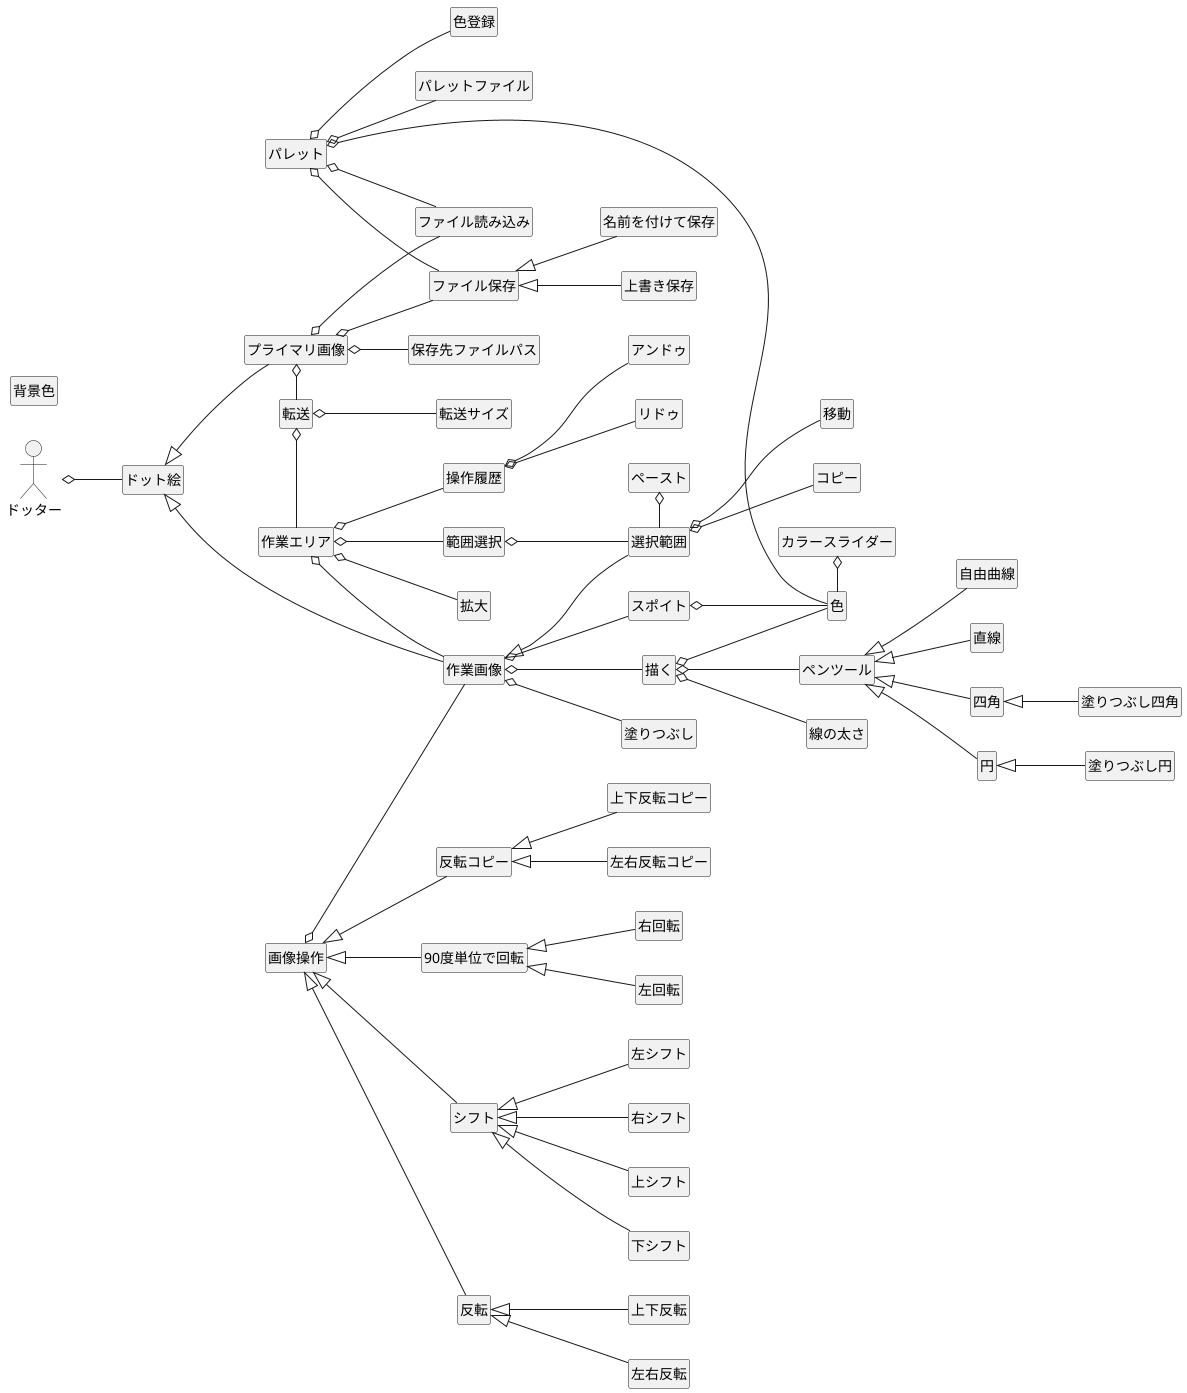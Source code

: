 @startuml
left to right direction

hide circle
hide methods
hide members

mix_actor ドッター

class 色
class カラースライダー
カラースライダー o- 色

class パレット
パレット o- 色
class 色登録
パレット o-- 色登録
class パレットファイル
class ファイル読み込み
パレット o-- ファイル読み込み
class ファイル保存
パレット o-- ファイル保存
パレット o-- パレットファイル

class ドット絵

class プライマリ画像 extends ドット絵
class 保存先ファイルパス
プライマリ画像 o-- 保存先ファイルパス
プライマリ画像 o-- ファイル読み込み
class 転送
プライマリ画像 o- 転送
class 転送サイズ
転送 o-- 転送サイズ
class 作業エリア
作業エリア o-- 作業画像
class 拡大
作業エリア o-- 拡大
class 操作履歴
作業エリア o-- 操作履歴
操作履歴 o-- アンドゥ
操作履歴 o-- リドゥ

class 作業画像 extends ドット絵
転送 o- 作業エリア
class 描く
作業画像 o-- 描く
描く o-- 色

class スポイト
作業画像 o-- スポイト
スポイト o-- 色

class ペンツール
描く o-- ペンツール
class 自由曲線 extends ペンツール
class 直線 extends ペンツール
class 四角 extends ペンツール
class 塗りつぶし四角 extends 四角
class 円 extends ペンツール
class 塗りつぶし円 extends 円

class 塗りつぶし
作業画像 o-- 塗りつぶし

class 線の太さ
描く o-- 線の太さ
class 画像操作
画像操作 o-- 作業画像
class シフト extends 画像操作
class 上シフト extends シフト
class 下シフト extends シフト
class 左シフト extends シフト
class 右シフト extends シフト

class 反転 extends 画像操作
class 上下反転 extends 反転
class  左右反転 extends 反転

class 反転コピー extends 画像操作
class 上下反転コピー extends 反転コピー
class  左右反転コピー extends 反転コピー

class 90度単位で回転 extends 画像操作
class 右回転 extends 90度単位で回転
class 左回転 extends 90度単位で回転

class 範囲選択
作業エリア o-- 範囲選択
class 選択範囲 extends 作業画像
範囲選択 o-- 選択範囲
class 移動
選択範囲 o-- 移動
class コピー
選択範囲 o-- コピー
class ペースト
ペースト o- 選択範囲

ドッター o-- ドット絵

class ファイル保存
プライマリ画像 o-- ファイル保存
class 名前を付けて保存 extends ファイル保存
class 上書き保存 extends ファイル保存

class 背景色

@enduml